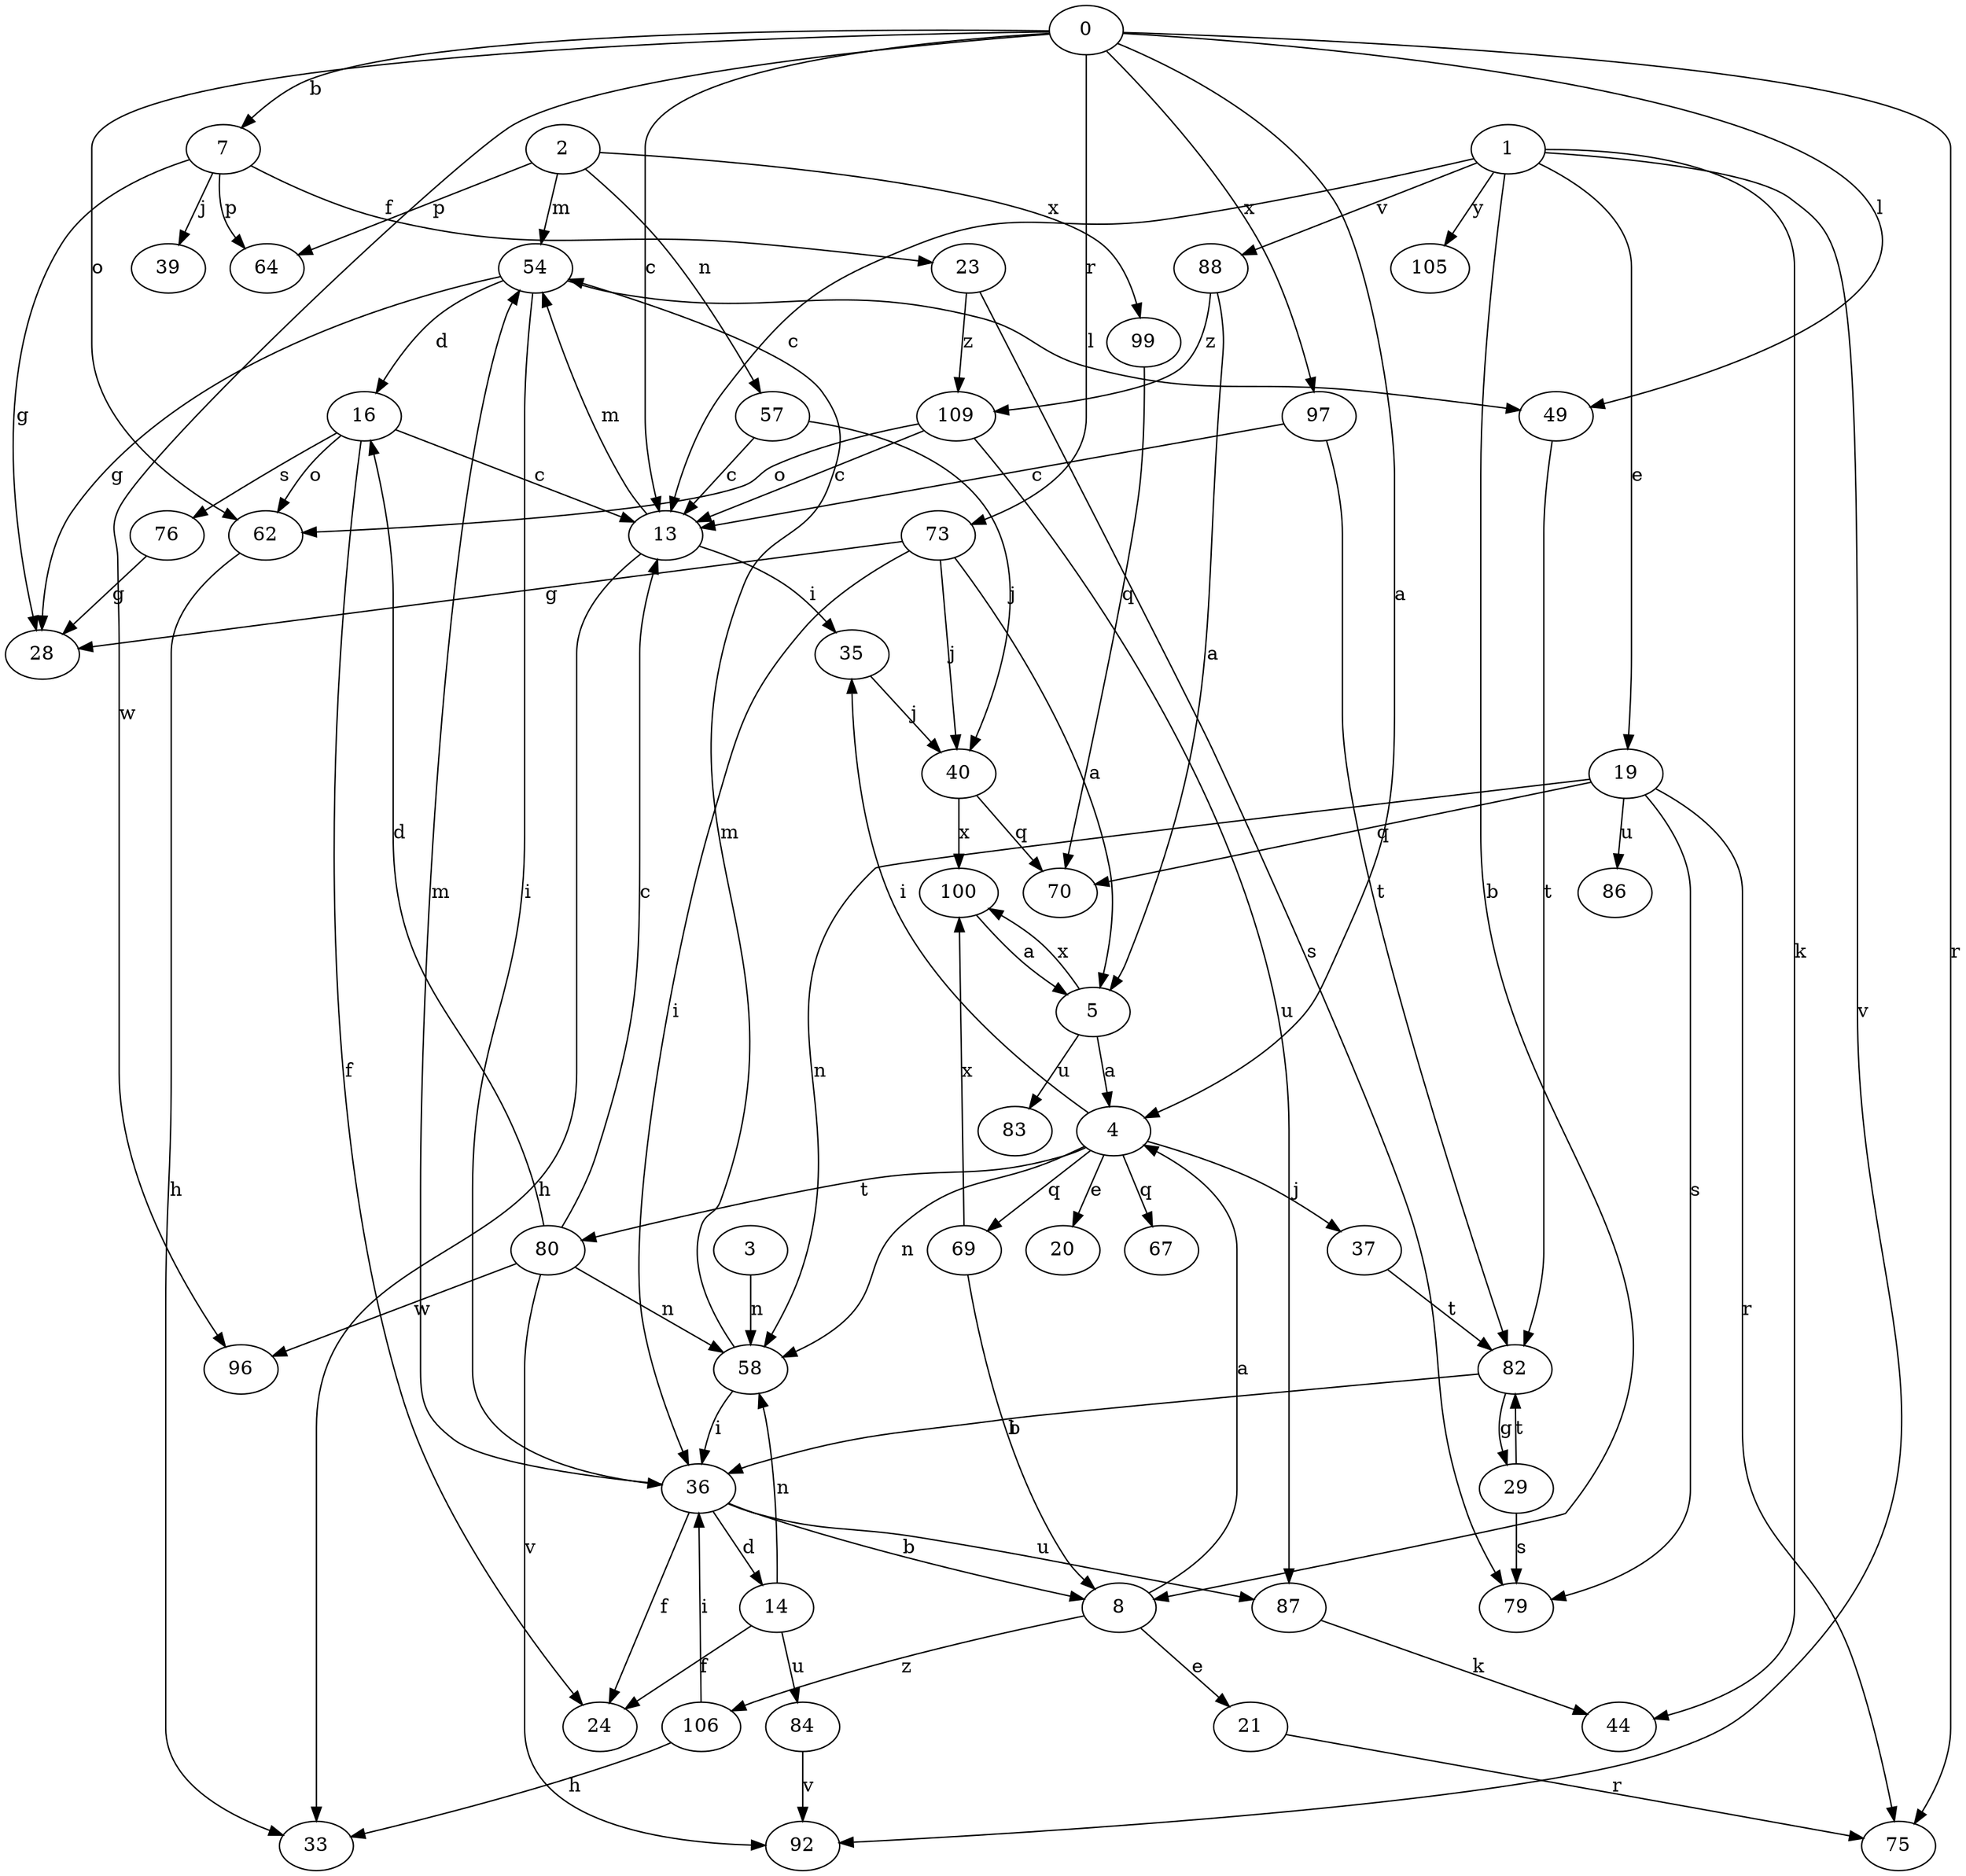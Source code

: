 strict digraph  {
2;
3;
4;
5;
7;
8;
13;
14;
16;
19;
20;
21;
23;
24;
28;
29;
33;
35;
36;
37;
39;
40;
0;
44;
49;
54;
57;
58;
62;
64;
67;
69;
70;
1;
73;
75;
76;
79;
80;
82;
83;
84;
86;
87;
88;
92;
96;
97;
99;
100;
105;
106;
109;
2 -> 54  [label=m];
2 -> 57  [label=n];
2 -> 64  [label=p];
2 -> 99  [label=x];
3 -> 58  [label=n];
4 -> 20  [label=e];
4 -> 35  [label=i];
4 -> 37  [label=j];
4 -> 58  [label=n];
4 -> 67  [label=q];
4 -> 69  [label=q];
4 -> 80  [label=t];
5 -> 4  [label=a];
5 -> 83  [label=u];
5 -> 100  [label=x];
7 -> 23  [label=f];
7 -> 28  [label=g];
7 -> 39  [label=j];
7 -> 64  [label=p];
8 -> 4  [label=a];
8 -> 21  [label=e];
8 -> 106  [label=z];
13 -> 33  [label=h];
13 -> 35  [label=i];
13 -> 54  [label=m];
14 -> 24  [label=f];
14 -> 58  [label=n];
14 -> 84  [label=u];
16 -> 13  [label=c];
16 -> 24  [label=f];
16 -> 62  [label=o];
16 -> 76  [label=s];
19 -> 58  [label=n];
19 -> 70  [label=q];
19 -> 75  [label=r];
19 -> 79  [label=s];
19 -> 86  [label=u];
21 -> 75  [label=r];
23 -> 79  [label=s];
23 -> 109  [label=z];
29 -> 79  [label=s];
29 -> 82  [label=t];
35 -> 40  [label=j];
36 -> 8  [label=b];
36 -> 14  [label=d];
36 -> 24  [label=f];
36 -> 54  [label=m];
36 -> 87  [label=u];
37 -> 82  [label=t];
40 -> 70  [label=q];
40 -> 100  [label=x];
0 -> 4  [label=a];
0 -> 7  [label=b];
0 -> 13  [label=c];
0 -> 49  [label=l];
0 -> 62  [label=o];
0 -> 73  [label=r];
0 -> 75  [label=r];
0 -> 96  [label=w];
0 -> 97  [label=x];
49 -> 82  [label=t];
54 -> 16  [label=d];
54 -> 28  [label=g];
54 -> 36  [label=i];
54 -> 49  [label=l];
57 -> 13  [label=c];
57 -> 40  [label=j];
58 -> 36  [label=i];
58 -> 54  [label=m];
62 -> 33  [label=h];
69 -> 8  [label=b];
69 -> 100  [label=x];
1 -> 8  [label=b];
1 -> 13  [label=c];
1 -> 19  [label=e];
1 -> 44  [label=k];
1 -> 88  [label=v];
1 -> 92  [label=v];
1 -> 105  [label=y];
73 -> 5  [label=a];
73 -> 28  [label=g];
73 -> 36  [label=i];
73 -> 40  [label=j];
76 -> 28  [label=g];
80 -> 13  [label=c];
80 -> 16  [label=d];
80 -> 58  [label=n];
80 -> 92  [label=v];
80 -> 96  [label=w];
82 -> 29  [label=g];
82 -> 36  [label=i];
84 -> 92  [label=v];
87 -> 44  [label=k];
88 -> 5  [label=a];
88 -> 109  [label=z];
97 -> 13  [label=c];
97 -> 82  [label=t];
99 -> 70  [label=q];
100 -> 5  [label=a];
106 -> 33  [label=h];
106 -> 36  [label=i];
109 -> 13  [label=c];
109 -> 62  [label=o];
109 -> 87  [label=u];
}
